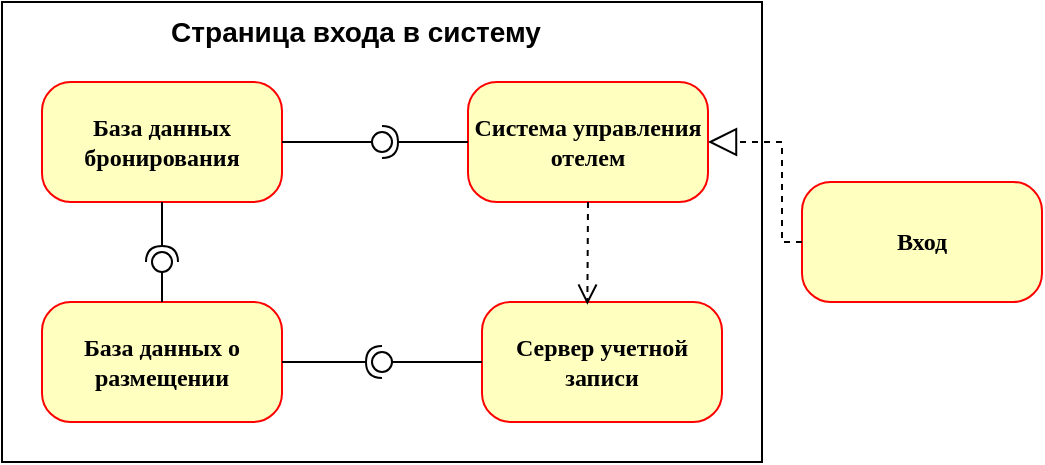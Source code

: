 <mxfile version="22.0.4" type="device">
  <diagram name="Page-1" id="58cdce13-f638-feb5-8d6f-7d28b1aa9fa0">
    <mxGraphModel dx="954" dy="670" grid="1" gridSize="10" guides="1" tooltips="1" connect="1" arrows="1" fold="1" page="1" pageScale="1" pageWidth="1100" pageHeight="850" background="none" math="0" shadow="0">
      <root>
        <mxCell id="0" />
        <mxCell id="1" parent="0" />
        <mxCell id="382b91b5511bd0f7-5" value="&lt;b&gt;База данных о размещении&lt;/b&gt;" style="rounded=1;whiteSpace=wrap;html=1;arcSize=24;fillColor=#ffffc0;strokeColor=#ff0000;shadow=0;comic=0;labelBackgroundColor=none;fontFamily=Verdana;fontSize=12;fontColor=#000000;align=center;" parent="1" vertex="1">
          <mxGeometry x="250" y="250" width="120" height="60" as="geometry" />
        </mxCell>
        <mxCell id="382b91b5511bd0f7-6" value="&lt;b&gt;Система управления отелем&lt;/b&gt;" style="rounded=1;whiteSpace=wrap;html=1;arcSize=24;fillColor=#FFFFC0;strokeColor=#ff0000;shadow=0;comic=0;labelBackgroundColor=none;fontFamily=Verdana;fontSize=12;fontColor=#000000;align=center;" parent="1" vertex="1">
          <mxGeometry x="463" y="140" width="120" height="60" as="geometry" />
        </mxCell>
        <mxCell id="382b91b5511bd0f7-7" value="&lt;b style=&quot;border-color: var(--border-color);&quot;&gt;База данных бронирования&lt;/b&gt;" style="rounded=1;whiteSpace=wrap;html=1;arcSize=24;fillColor=#ffffc0;strokeColor=#ff0000;shadow=0;comic=0;labelBackgroundColor=none;fontFamily=Verdana;fontSize=12;fontColor=#000000;align=center;" parent="1" vertex="1">
          <mxGeometry x="250" y="140" width="120" height="60" as="geometry" />
        </mxCell>
        <mxCell id="382b91b5511bd0f7-10" value="&lt;b style=&quot;border-color: var(--border-color);&quot;&gt;Сервер учетной записи&lt;/b&gt;" style="rounded=1;whiteSpace=wrap;html=1;arcSize=24;fillColor=#ffffc0;strokeColor=#ff0000;shadow=0;comic=0;labelBackgroundColor=none;fontFamily=Verdana;fontSize=12;fontColor=#000000;align=center;" parent="1" vertex="1">
          <mxGeometry x="470" y="250" width="120" height="60" as="geometry" />
        </mxCell>
        <mxCell id="sbLqAkOB5wDoTlVsBY8b-1" value="&lt;font style=&quot;font-size: 14px;&quot;&gt;&lt;b&gt;Страница входа в систему&lt;/b&gt;&lt;/font&gt;" style="text;html=1;strokeColor=none;fillColor=none;align=center;verticalAlign=middle;whiteSpace=wrap;rounded=0;" vertex="1" parent="1">
          <mxGeometry x="307" y="100" width="200" height="30" as="geometry" />
        </mxCell>
        <mxCell id="sbLqAkOB5wDoTlVsBY8b-2" value="&lt;b style=&quot;border-color: var(--border-color);&quot;&gt;Вход&lt;/b&gt;" style="rounded=1;whiteSpace=wrap;html=1;arcSize=24;fillColor=#ffffc0;strokeColor=#ff0000;shadow=0;comic=0;labelBackgroundColor=none;fontFamily=Verdana;fontSize=12;fontColor=#000000;align=center;" vertex="1" parent="1">
          <mxGeometry x="630" y="190" width="120" height="60" as="geometry" />
        </mxCell>
        <mxCell id="sbLqAkOB5wDoTlVsBY8b-6" value="" style="rounded=0;orthogonalLoop=1;jettySize=auto;html=1;endArrow=halfCircle;endFill=0;endSize=6;strokeWidth=1;exitX=0;exitY=0.5;exitDx=0;exitDy=0;" edge="1" parent="1" source="382b91b5511bd0f7-6">
          <mxGeometry relative="1" as="geometry">
            <mxPoint x="570" y="265" as="sourcePoint" />
            <mxPoint x="420" y="170" as="targetPoint" />
          </mxGeometry>
        </mxCell>
        <mxCell id="sbLqAkOB5wDoTlVsBY8b-7" value="" style="rounded=0;orthogonalLoop=1;jettySize=auto;html=1;endArrow=oval;endFill=0;sourcePerimeterSpacing=0;targetPerimeterSpacing=0;endSize=10;exitX=1;exitY=0.5;exitDx=0;exitDy=0;" edge="1" parent="1" source="382b91b5511bd0f7-7">
          <mxGeometry relative="1" as="geometry">
            <mxPoint x="530" y="265" as="sourcePoint" />
            <mxPoint x="420" y="170" as="targetPoint" />
          </mxGeometry>
        </mxCell>
        <mxCell id="sbLqAkOB5wDoTlVsBY8b-8" value="" style="ellipse;whiteSpace=wrap;html=1;align=center;aspect=fixed;fillColor=none;strokeColor=none;resizable=0;perimeter=centerPerimeter;rotatable=0;allowArrows=0;points=[];outlineConnect=1;" vertex="1" parent="1">
          <mxGeometry x="545" y="260" width="10" height="10" as="geometry" />
        </mxCell>
        <mxCell id="sbLqAkOB5wDoTlVsBY8b-12" value="" style="rounded=0;orthogonalLoop=1;jettySize=auto;html=1;endArrow=halfCircle;endFill=0;endSize=6;strokeWidth=1;exitX=0.5;exitY=1;exitDx=0;exitDy=0;" edge="1" parent="1" source="382b91b5511bd0f7-7">
          <mxGeometry relative="1" as="geometry">
            <mxPoint x="350" y="255" as="sourcePoint" />
            <mxPoint x="310" y="230" as="targetPoint" />
          </mxGeometry>
        </mxCell>
        <mxCell id="sbLqAkOB5wDoTlVsBY8b-13" value="" style="rounded=0;orthogonalLoop=1;jettySize=auto;html=1;endArrow=oval;endFill=0;sourcePerimeterSpacing=0;targetPerimeterSpacing=0;endSize=10;" edge="1" parent="1">
          <mxGeometry relative="1" as="geometry">
            <mxPoint x="310" y="250" as="sourcePoint" />
            <mxPoint x="310" y="230" as="targetPoint" />
          </mxGeometry>
        </mxCell>
        <mxCell id="sbLqAkOB5wDoTlVsBY8b-14" value="" style="ellipse;whiteSpace=wrap;html=1;align=center;aspect=fixed;fillColor=none;strokeColor=none;resizable=0;perimeter=centerPerimeter;rotatable=0;allowArrows=0;points=[];outlineConnect=1;" vertex="1" parent="1">
          <mxGeometry x="325" y="250" width="10" height="10" as="geometry" />
        </mxCell>
        <mxCell id="sbLqAkOB5wDoTlVsBY8b-15" value="" style="rounded=0;orthogonalLoop=1;jettySize=auto;html=1;endArrow=halfCircle;endFill=0;endSize=6;strokeWidth=1;exitX=1;exitY=0.5;exitDx=0;exitDy=0;" edge="1" parent="1" source="382b91b5511bd0f7-5">
          <mxGeometry relative="1" as="geometry">
            <mxPoint x="470" y="280" as="sourcePoint" />
            <mxPoint x="420" y="280" as="targetPoint" />
          </mxGeometry>
        </mxCell>
        <mxCell id="sbLqAkOB5wDoTlVsBY8b-16" value="" style="rounded=0;orthogonalLoop=1;jettySize=auto;html=1;endArrow=oval;endFill=0;sourcePerimeterSpacing=0;targetPerimeterSpacing=0;endSize=10;" edge="1" parent="1" source="382b91b5511bd0f7-10">
          <mxGeometry relative="1" as="geometry">
            <mxPoint x="380" y="320" as="sourcePoint" />
            <mxPoint x="420" y="280" as="targetPoint" />
          </mxGeometry>
        </mxCell>
        <mxCell id="sbLqAkOB5wDoTlVsBY8b-17" value="" style="ellipse;whiteSpace=wrap;html=1;align=center;aspect=fixed;fillColor=none;strokeColor=none;resizable=0;perimeter=centerPerimeter;rotatable=0;allowArrows=0;points=[];outlineConnect=1;" vertex="1" parent="1">
          <mxGeometry x="545" y="260" width="10" height="10" as="geometry" />
        </mxCell>
        <mxCell id="sbLqAkOB5wDoTlVsBY8b-18" value="" style="html=1;verticalAlign=bottom;endArrow=open;dashed=1;endSize=8;curved=0;rounded=0;exitX=0.5;exitY=1;exitDx=0;exitDy=0;entryX=0.439;entryY=0.022;entryDx=0;entryDy=0;entryPerimeter=0;" edge="1" parent="1" source="382b91b5511bd0f7-6" target="382b91b5511bd0f7-10">
          <mxGeometry relative="1" as="geometry">
            <mxPoint x="590" y="260" as="sourcePoint" />
            <mxPoint x="540" y="250" as="targetPoint" />
          </mxGeometry>
        </mxCell>
        <mxCell id="sbLqAkOB5wDoTlVsBY8b-22" value="" style="endArrow=block;dashed=1;endFill=0;endSize=12;html=1;rounded=0;entryX=1;entryY=0.5;entryDx=0;entryDy=0;exitX=0;exitY=0.5;exitDx=0;exitDy=0;" edge="1" parent="1" source="sbLqAkOB5wDoTlVsBY8b-2" target="382b91b5511bd0f7-6">
          <mxGeometry width="160" relative="1" as="geometry">
            <mxPoint x="470" y="260" as="sourcePoint" />
            <mxPoint x="630" y="260" as="targetPoint" />
            <Array as="points">
              <mxPoint x="620" y="220" />
              <mxPoint x="620" y="170" />
            </Array>
          </mxGeometry>
        </mxCell>
        <mxCell id="sbLqAkOB5wDoTlVsBY8b-35" value="" style="rounded=0;whiteSpace=wrap;html=1;fillColor=none;" vertex="1" parent="1">
          <mxGeometry x="230" y="100" width="380" height="230" as="geometry" />
        </mxCell>
      </root>
    </mxGraphModel>
  </diagram>
</mxfile>
